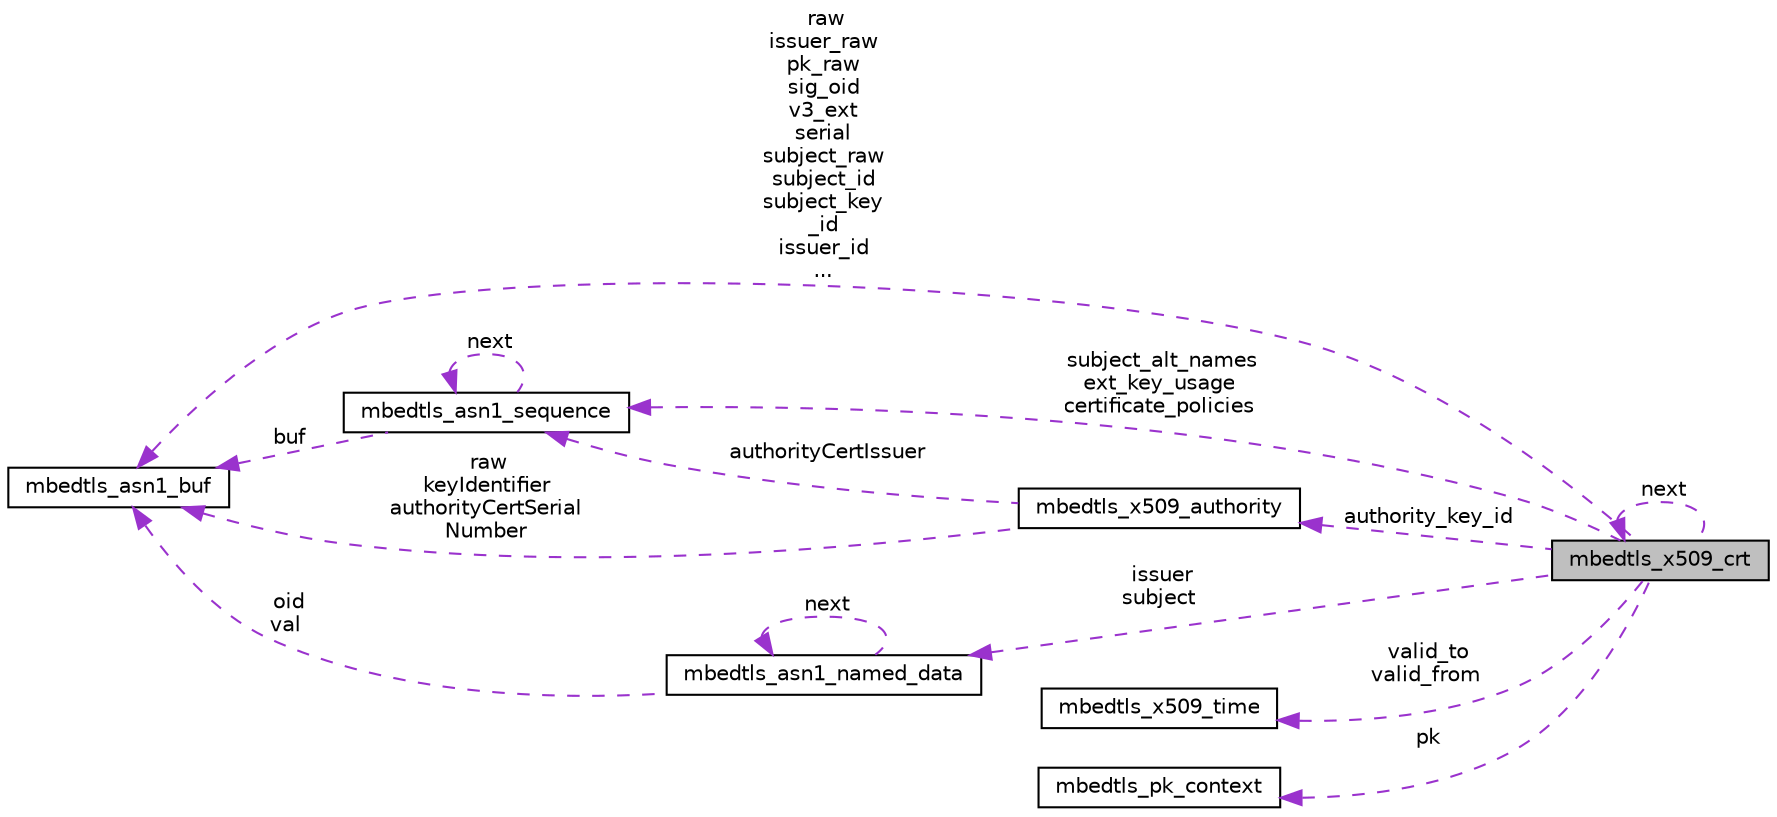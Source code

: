 digraph "mbedtls_x509_crt"
{
 // LATEX_PDF_SIZE
  edge [fontname="Helvetica",fontsize="10",labelfontname="Helvetica",labelfontsize="10"];
  node [fontname="Helvetica",fontsize="10",shape=record];
  rankdir="LR";
  Node1 [label="mbedtls_x509_crt",height=0.2,width=0.4,color="black", fillcolor="grey75", style="filled", fontcolor="black",tooltip=" "];
  Node2 -> Node1 [dir="back",color="darkorchid3",fontsize="10",style="dashed",label=" subject_alt_names\next_key_usage\ncertificate_policies" ,fontname="Helvetica"];
  Node2 [label="mbedtls_asn1_sequence",height=0.2,width=0.4,color="black", fillcolor="white", style="filled",URL="$structmbedtls__asn1__sequence.html",tooltip=" "];
  Node2 -> Node2 [dir="back",color="darkorchid3",fontsize="10",style="dashed",label=" next" ,fontname="Helvetica"];
  Node3 -> Node2 [dir="back",color="darkorchid3",fontsize="10",style="dashed",label=" buf" ,fontname="Helvetica"];
  Node3 [label="mbedtls_asn1_buf",height=0.2,width=0.4,color="black", fillcolor="white", style="filled",URL="$structmbedtls__asn1__buf.html",tooltip=" "];
  Node4 -> Node1 [dir="back",color="darkorchid3",fontsize="10",style="dashed",label=" authority_key_id" ,fontname="Helvetica"];
  Node4 [label="mbedtls_x509_authority",height=0.2,width=0.4,color="black", fillcolor="white", style="filled",URL="$structmbedtls__x509__authority.html",tooltip=" "];
  Node2 -> Node4 [dir="back",color="darkorchid3",fontsize="10",style="dashed",label=" authorityCertIssuer" ,fontname="Helvetica"];
  Node3 -> Node4 [dir="back",color="darkorchid3",fontsize="10",style="dashed",label=" raw\nkeyIdentifier\nauthorityCertSerial\lNumber" ,fontname="Helvetica"];
  Node5 -> Node1 [dir="back",color="darkorchid3",fontsize="10",style="dashed",label=" issuer\nsubject" ,fontname="Helvetica"];
  Node5 [label="mbedtls_asn1_named_data",height=0.2,width=0.4,color="black", fillcolor="white", style="filled",URL="$structmbedtls__asn1__named__data.html",tooltip=" "];
  Node5 -> Node5 [dir="back",color="darkorchid3",fontsize="10",style="dashed",label=" next" ,fontname="Helvetica"];
  Node3 -> Node5 [dir="back",color="darkorchid3",fontsize="10",style="dashed",label=" oid\nval" ,fontname="Helvetica"];
  Node3 -> Node1 [dir="back",color="darkorchid3",fontsize="10",style="dashed",label=" raw\nissuer_raw\npk_raw\nsig_oid\nv3_ext\nserial\nsubject_raw\nsubject_id\nsubject_key\l_id\nissuer_id\n..." ,fontname="Helvetica"];
  Node6 -> Node1 [dir="back",color="darkorchid3",fontsize="10",style="dashed",label=" valid_to\nvalid_from" ,fontname="Helvetica"];
  Node6 [label="mbedtls_x509_time",height=0.2,width=0.4,color="black", fillcolor="white", style="filled",URL="$structmbedtls__x509__time.html",tooltip=" "];
  Node1 -> Node1 [dir="back",color="darkorchid3",fontsize="10",style="dashed",label=" next" ,fontname="Helvetica"];
  Node7 -> Node1 [dir="back",color="darkorchid3",fontsize="10",style="dashed",label=" pk" ,fontname="Helvetica"];
  Node7 [label="mbedtls_pk_context",height=0.2,width=0.4,color="black", fillcolor="white", style="filled",URL="$structmbedtls__pk__context.html",tooltip="Public key container."];
}
